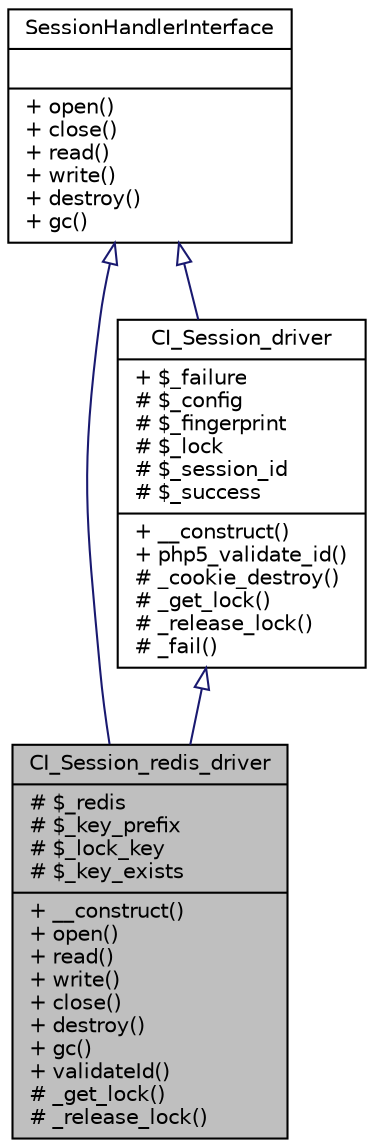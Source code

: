 digraph "CI_Session_redis_driver"
{
 // LATEX_PDF_SIZE
  edge [fontname="Helvetica",fontsize="10",labelfontname="Helvetica",labelfontsize="10"];
  node [fontname="Helvetica",fontsize="10",shape=record];
  Node3 [label="{CI_Session_redis_driver\n|# $_redis\l# $_key_prefix\l# $_lock_key\l# $_key_exists\l|+ __construct()\l+ open()\l+ read()\l+ write()\l+ close()\l+ destroy()\l+ gc()\l+ validateId()\l# _get_lock()\l# _release_lock()\l}",height=0.2,width=0.4,color="black", fillcolor="grey75", style="filled", fontcolor="black",tooltip=" "];
  Node4 -> Node3 [dir="back",color="midnightblue",fontsize="10",style="solid",arrowtail="onormal",fontname="Helvetica"];
  Node4 [label="{CI_Session_driver\n|+ $_failure\l# $_config\l# $_fingerprint\l# $_lock\l# $_session_id\l# $_success\l|+ __construct()\l+ php5_validate_id()\l# _cookie_destroy()\l# _get_lock()\l# _release_lock()\l# _fail()\l}",height=0.2,width=0.4,color="black", fillcolor="white", style="filled",URL="$class_c_i___session__driver.html",tooltip=" "];
  Node5 -> Node4 [dir="back",color="midnightblue",fontsize="10",style="solid",arrowtail="onormal",fontname="Helvetica"];
  Node5 [label="{SessionHandlerInterface\n||+ open()\l+ close()\l+ read()\l+ write()\l+ destroy()\l+ gc()\l}",height=0.2,width=0.4,color="black", fillcolor="white", style="filled",URL="$interface_session_handler_interface.html",tooltip=" "];
  Node5 -> Node3 [dir="back",color="midnightblue",fontsize="10",style="solid",arrowtail="onormal",fontname="Helvetica"];
}
